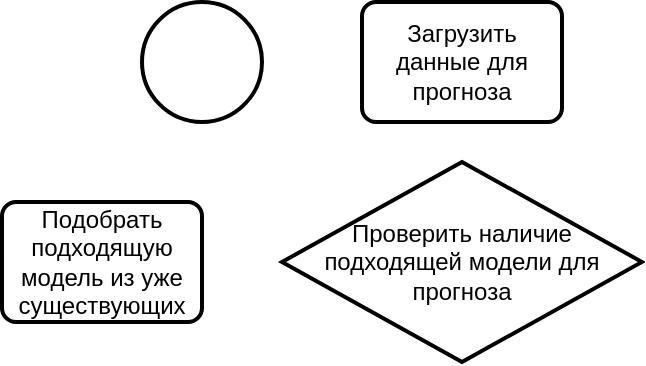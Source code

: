 <mxfile version="24.7.1" type="github">
  <diagram name="Страница — 1" id="TN-m_n2SklLeE0e-kr3-">
    <mxGraphModel dx="954" dy="606" grid="1" gridSize="10" guides="1" tooltips="1" connect="1" arrows="1" fold="1" page="1" pageScale="1" pageWidth="827" pageHeight="1169" math="0" shadow="0">
      <root>
        <mxCell id="0" />
        <mxCell id="1" parent="0" />
        <mxCell id="Ie2NDlqqr5Qnv8EQaSs7-1" value="" style="strokeWidth=2;html=1;shape=mxgraph.flowchart.start_2;whiteSpace=wrap;" vertex="1" parent="1">
          <mxGeometry x="370" y="220" width="60" height="60" as="geometry" />
        </mxCell>
        <mxCell id="Ie2NDlqqr5Qnv8EQaSs7-2" value="Загрузить данные для прогноза" style="rounded=1;whiteSpace=wrap;html=1;absoluteArcSize=1;arcSize=14;strokeWidth=2;" vertex="1" parent="1">
          <mxGeometry x="480" y="220" width="100" height="60" as="geometry" />
        </mxCell>
        <mxCell id="Ie2NDlqqr5Qnv8EQaSs7-3" value="Подобрать подходящую модель из уже существующих" style="rounded=1;whiteSpace=wrap;html=1;absoluteArcSize=1;arcSize=14;strokeWidth=2;" vertex="1" parent="1">
          <mxGeometry x="300" y="320" width="100" height="60" as="geometry" />
        </mxCell>
        <mxCell id="Ie2NDlqqr5Qnv8EQaSs7-5" value="Проверить наличие подходящей модели для прогноза" style="strokeWidth=2;html=1;shape=mxgraph.flowchart.decision;whiteSpace=wrap;" vertex="1" parent="1">
          <mxGeometry x="440" y="300" width="180" height="100" as="geometry" />
        </mxCell>
      </root>
    </mxGraphModel>
  </diagram>
</mxfile>
